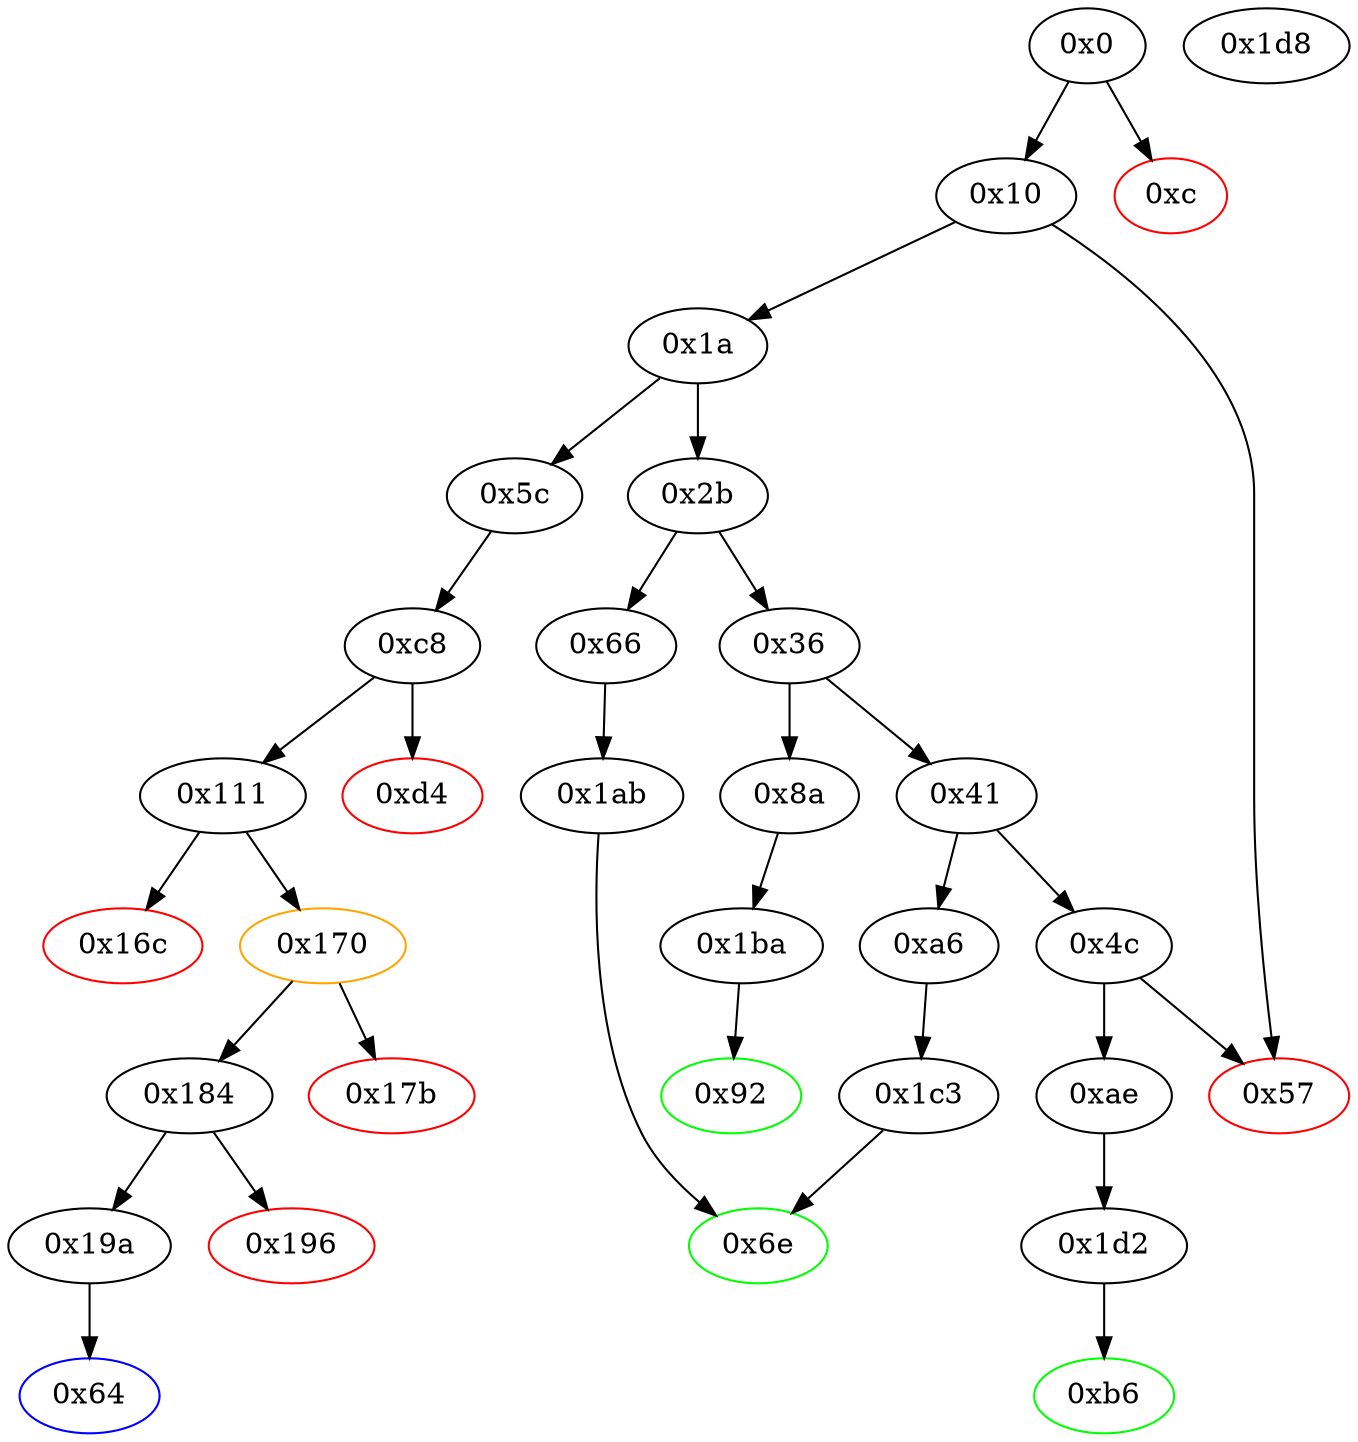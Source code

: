 strict digraph "" {
"0x2b" [fillcolor=white, id="0x2b", style=filled, tooltip="Block 0x2b\n[0x2b:0x35]\n---\nPredecessors: [0x1a]\nSuccessors: [0x36, 0x66]\n---\n0x2b DUP1\n0x2c PUSH4 0x599ea34d\n0x31 EQ\n0x32 PUSH2 0x66\n0x35 JUMPI\n---\n0x2c: V17 = 0x599ea34d\n0x31: V18 = EQ 0x599ea34d V13\n0x32: V19 = 0x66\n0x35: JUMPI 0x66 V18\n---\nEntry stack: [V13]\nStack pops: 1\nStack additions: [S0]\nExit stack: [V13]\n\nDef sites:\nV13: {0x1a.0x1f}\n"];
"0x5c" [fillcolor=white, id="0x5c", style=filled, tooltip="Block 0x5c\n[0x5c:0x63]\n---\nPredecessors: [0x1a]\nSuccessors: [0xc8]\n---\n0x5c JUMPDEST\n0x5d PUSH2 0x64\n0x60 PUSH2 0xc8\n0x63 JUMP\n---\n0x5c: JUMPDEST \n0x5d: V30 = 0x64\n0x60: V31 = 0xc8\n0x63: JUMP 0xc8\n---\nEntry stack: [V13]\nStack pops: 0\nStack additions: [0x64]\nExit stack: [V13, 0x64]\n\nDef sites:\nV13: {0x1a.0x1f}\n"];
"0xc8" [fillcolor=white, id="0xc8", style=filled, tooltip="Block 0xc8\n[0xc8:0xd3]\n---\nPredecessors: [0x5c]\nSuccessors: [0xd4, 0x111]\n---\n0xc8 JUMPDEST\n0xc9 PUSH1 0x3\n0xcb SLOAD\n0xcc PUSH1 0xff\n0xce AND\n0xcf ISZERO\n0xd0 PUSH2 0x111\n0xd3 JUMPI\n---\n0xc8: JUMPDEST \n0xc9: V66 = 0x3\n0xcb: V67 = S[0x3]\n0xcc: V68 = 0xff\n0xce: V69 = AND 0xff V67\n0xcf: V70 = ISZERO V69\n0xd0: V71 = 0x111\n0xd3: JUMPI 0x111 V70\n---\nEntry stack: [V13, 0x64]\nStack pops: 0\nStack additions: []\nExit stack: [V13, 0x64]\n\nDef sites:\nV13: {0x1a.0x1f}\n0x64: {0x5c.0x5d}\n"];
"0x57" [color=red, fillcolor=white, id="0x57", style=filled, tooltip="Block 0x57\n[0x57:0x5b]\n---\nPredecessors: [0x10, 0x4c]\nSuccessors: []\n---\n0x57 JUMPDEST\n0x58 PUSH1 0x0\n0x5a DUP1\n0x5b REVERT\n---\n0x57: JUMPDEST \n0x58: V29 = 0x0\n0x5b: REVERT 0x0 0x0\n---\nEntry stack: [V13]\nStack pops: 0\nStack additions: []\nExit stack: [V13]\n\nDef sites:\nV13: {0x1a.0x1f}\n"];
"0x16c" [color=red, fillcolor=white, id="0x16c", style=filled, tooltip="Block 0x16c\n[0x16c:0x16f]\n---\nPredecessors: [0x111]\nSuccessors: []\n---\n0x16c PUSH1 0x0\n0x16e DUP1\n0x16f REVERT\n---\n0x16c: V125 = 0x0\n0x16f: REVERT 0x0 0x0\n---\nEntry stack: [V13, 0x64, V114, 0x827f32c0, V117, 0x20, V113, V120, V113, 0x0, V114, V122]\nStack pops: 0\nStack additions: []\nExit stack: [V13, 0x64, V114, 0x827f32c0, V117, 0x20, V113, V120, V113, 0x0, V114, V122]\n\nDef sites:\nV13: {0x1a.0x1f}\n0x64: {0x5c.0x5d}\nV114: {0x111.0x146}\n0x827f32c0: {0x111.0x148}\nV117: {0x111.0x152}\n0x20: {0x111.0x154}\nV113: {0x111.0x142}\nV120: {0x111.0x15e}\nV113: {0x111.0x142}\n0x0: {0x111.0x112}\nV114: {0x111.0x146}\nV122: {0x111.0x165}\n"];
"0xb6" [color=green, fillcolor=white, id="0xb6", style=filled, tooltip="Block 0xb6\n[0xb6:0xc7]\n---\nPredecessors: [0x1d2]\nSuccessors: []\n---\n0xb6 JUMPDEST\n0xb7 PUSH1 0x40\n0xb9 DUP1\n0xba MLOAD\n0xbb SWAP2\n0xbc DUP3\n0xbd MSTORE\n0xbe MLOAD\n0xbf SWAP1\n0xc0 DUP2\n0xc1 SWAP1\n0xc2 SUB\n0xc3 PUSH1 0x20\n0xc5 ADD\n0xc6 SWAP1\n0xc7 RETURN\n---\n0xb6: JUMPDEST \n0xb7: V60 = 0x40\n0xba: V61 = M[0x40]\n0xbd: M[V61] = V171\n0xbe: V62 = M[0x40]\n0xc2: V63 = SUB V61 V62\n0xc3: V64 = 0x20\n0xc5: V65 = ADD 0x20 V63\n0xc7: RETURN V62 V65\n---\nEntry stack: [V13, 0xb6, V171]\nStack pops: 1\nStack additions: []\nExit stack: [V13, 0xb6]\n\nDef sites:\nV13: {0x1a.0x1f}\n0xb6: {0xae.0xaf}\nV171: {0x1d2.0x1d5}\n"];
"0x19a" [fillcolor=white, id="0x19a", style=filled, tooltip="Block 0x19a\n[0x19a:0x1aa]\n---\nPredecessors: [0x184]\nSuccessors: [0x64]\n---\n0x19a JUMPDEST\n0x19b POP\n0x19c POP\n0x19d PUSH1 0x3\n0x19f DUP1\n0x1a0 SLOAD\n0x1a1 PUSH1 0xff\n0x1a3 NOT\n0x1a4 AND\n0x1a5 PUSH1 0x1\n0x1a7 OR\n0x1a8 SWAP1\n0x1a9 SSTORE\n0x1aa JUMP\n---\n0x19a: JUMPDEST \n0x19d: V143 = 0x3\n0x1a0: V144 = S[0x3]\n0x1a1: V145 = 0xff\n0x1a3: V146 = NOT 0xff\n0x1a4: V147 = AND 0xffffffffffffffffffffffffffffffffffffffffffffffffffffffffffffff00 V144\n0x1a5: V148 = 0x1\n0x1a7: V149 = OR 0x1 V147\n0x1a9: S[0x3] = V149\n0x1aa: JUMP 0x64\n---\nEntry stack: [V13, 0x64, V136, V137]\nStack pops: 3\nStack additions: []\nExit stack: [V13]\n\nDef sites:\nV13: {0x1a.0x1f}\n0x64: {0x5c.0x5d}\nV136: {0x184.0x18b}\nV137: {0x184.0x18c}\n"];
"0x0" [fillcolor=white, id="0x0", style=filled, tooltip="Block 0x0\n[0x0:0xb]\n---\nPredecessors: []\nSuccessors: [0xc, 0x10]\n---\n0x0 PUSH1 0x80\n0x2 PUSH1 0x40\n0x4 MSTORE\n0x5 CALLVALUE\n0x6 DUP1\n0x7 ISZERO\n0x8 PUSH2 0x10\n0xb JUMPI\n---\n0x0: V0 = 0x80\n0x2: V1 = 0x40\n0x4: M[0x40] = 0x80\n0x5: V2 = CALLVALUE\n0x7: V3 = ISZERO V2\n0x8: V4 = 0x10\n0xb: JUMPI 0x10 V3\n---\nEntry stack: []\nStack pops: 0\nStack additions: [V2]\nExit stack: [V2]\n\nDef sites:\n"];
"0x170" [color=orange, fillcolor=white, id="0x170", style=filled, tooltip="Block 0x170\n[0x170:0x17a]\n---\nPredecessors: [0x111]\nSuccessors: [0x17b, 0x184]\n---\n0x170 JUMPDEST\n0x171 POP\n0x172 GAS\n0x173 CALL\n0x174 ISZERO\n0x175 DUP1\n0x176 ISZERO\n0x177 PUSH2 0x184\n0x17a JUMPI\n---\n0x170: JUMPDEST \n0x172: V126 = GAS\n0x173: V127 = CALL V126 V114 0x0 V113 V120 V113 0x20\n0x174: V128 = ISZERO V127\n0x176: V129 = ISZERO V128\n0x177: V130 = 0x184\n0x17a: JUMPI 0x184 V129\n---\nEntry stack: [V13, 0x64, V114, 0x827f32c0, V117, 0x20, V113, V120, V113, 0x0, V114, V122]\nStack pops: 7\nStack additions: [V128]\nExit stack: [V13, 0x64, V114, 0x827f32c0, V117, V128]\n\nDef sites:\nV13: {0x1a.0x1f}\n0x64: {0x5c.0x5d}\nV114: {0x111.0x146}\n0x827f32c0: {0x111.0x148}\nV117: {0x111.0x152}\n0x20: {0x111.0x154}\nV113: {0x111.0x142}\nV120: {0x111.0x15e}\nV113: {0x111.0x142}\n0x0: {0x111.0x112}\nV114: {0x111.0x146}\nV122: {0x111.0x165}\n"];
"0x1d2" [fillcolor=white, id="0x1d2", style=filled, tooltip="Block 0x1d2\n[0x1d2:0x1d7]\n---\nPredecessors: [0xae]\nSuccessors: [0xb6]\n---\n0x1d2 JUMPDEST\n0x1d3 PUSH1 0x2\n0x1d5 SLOAD\n0x1d6 DUP2\n0x1d7 JUMP\n---\n0x1d2: JUMPDEST \n0x1d3: V170 = 0x2\n0x1d5: V171 = S[0x2]\n0x1d7: JUMP 0xb6\n---\nEntry stack: [V13, 0xb6]\nStack pops: 1\nStack additions: [S0, V171]\nExit stack: [V13, 0xb6, V171]\n\nDef sites:\nV13: {0x1a.0x1f}\n0xb6: {0xae.0xaf}\n"];
"0x111" [fillcolor=white, id="0x111", style=filled, tooltip="Block 0x111\n[0x111:0x16b]\n---\nPredecessors: [0xc8]\nSuccessors: [0x16c, 0x170]\n---\n0x111 JUMPDEST\n0x112 PUSH1 0x0\n0x114 DUP1\n0x115 SLOAD\n0x116 PUSH1 0x1\n0x118 SLOAD\n0x119 PUSH1 0x2\n0x11b SLOAD\n0x11c PUSH1 0x40\n0x11e DUP1\n0x11f MLOAD\n0x120 PUSH4 0x209fccb\n0x125 PUSH1 0xe6\n0x127 SHL\n0x128 DUP2\n0x129 MSTORE\n0x12a PUSH1 0x1\n0x12c PUSH1 0x1\n0x12e PUSH1 0xa0\n0x130 SHL\n0x131 SUB\n0x132 SWAP4\n0x133 DUP5\n0x134 AND\n0x135 PUSH1 0x4\n0x137 DUP3\n0x138 ADD\n0x139 MSTORE\n0x13a PUSH1 0x24\n0x13c DUP2\n0x13d ADD\n0x13e SWAP3\n0x13f SWAP1\n0x140 SWAP3\n0x141 MSTORE\n0x142 MLOAD\n0x143 SWAP2\n0x144 SWAP1\n0x145 SWAP3\n0x146 AND\n0x147 SWAP3\n0x148 PUSH4 0x827f32c0\n0x14d SWAP3\n0x14e PUSH1 0x44\n0x150 DUP1\n0x151 DUP3\n0x152 ADD\n0x153 SWAP4\n0x154 PUSH1 0x20\n0x156 SWAP4\n0x157 SWAP1\n0x158 SWAP3\n0x159 DUP4\n0x15a SWAP1\n0x15b SUB\n0x15c SWAP1\n0x15d SWAP2\n0x15e ADD\n0x15f SWAP1\n0x160 DUP3\n0x161 SWAP1\n0x162 DUP8\n0x163 DUP1\n0x164 EXTCODESIZE\n0x165 ISZERO\n0x166 DUP1\n0x167 ISZERO\n0x168 PUSH2 0x170\n0x16b JUMPI\n---\n0x111: JUMPDEST \n0x112: V92 = 0x0\n0x115: V93 = S[0x0]\n0x116: V94 = 0x1\n0x118: V95 = S[0x1]\n0x119: V96 = 0x2\n0x11b: V97 = S[0x2]\n0x11c: V98 = 0x40\n0x11f: V99 = M[0x40]\n0x120: V100 = 0x209fccb\n0x125: V101 = 0xe6\n0x127: V102 = SHL 0xe6 0x209fccb\n0x129: M[V99] = 0x827f32c000000000000000000000000000000000000000000000000000000000\n0x12a: V103 = 0x1\n0x12c: V104 = 0x1\n0x12e: V105 = 0xa0\n0x130: V106 = SHL 0xa0 0x1\n0x131: V107 = SUB 0x10000000000000000000000000000000000000000 0x1\n0x134: V108 = AND 0xffffffffffffffffffffffffffffffffffffffff V95\n0x135: V109 = 0x4\n0x138: V110 = ADD V99 0x4\n0x139: M[V110] = V108\n0x13a: V111 = 0x24\n0x13d: V112 = ADD V99 0x24\n0x141: M[V112] = V97\n0x142: V113 = M[0x40]\n0x146: V114 = AND V93 0xffffffffffffffffffffffffffffffffffffffff\n0x148: V115 = 0x827f32c0\n0x14e: V116 = 0x44\n0x152: V117 = ADD V99 0x44\n0x154: V118 = 0x20\n0x15b: V119 = SUB V99 V113\n0x15e: V120 = ADD 0x44 V119\n0x164: V121 = EXTCODESIZE V114\n0x165: V122 = ISZERO V121\n0x167: V123 = ISZERO V122\n0x168: V124 = 0x170\n0x16b: JUMPI 0x170 V123\n---\nEntry stack: [V13, 0x64]\nStack pops: 0\nStack additions: [V114, 0x827f32c0, V117, 0x20, V113, V120, V113, 0x0, V114, V122]\nExit stack: [V13, 0x64, V114, 0x827f32c0, V117, 0x20, V113, V120, V113, 0x0, V114, V122]\n\nDef sites:\nV13: {0x1a.0x1f}\n0x64: {0x5c.0x5d}\n"];
"0x8a" [fillcolor=white, id="0x8a", style=filled, tooltip="Block 0x8a\n[0x8a:0x91]\n---\nPredecessors: [0x36]\nSuccessors: [0x1ba]\n---\n0x8a JUMPDEST\n0x8b PUSH2 0x92\n0x8e PUSH2 0x1ba\n0x91 JUMP\n---\n0x8a: JUMPDEST \n0x8b: V46 = 0x92\n0x8e: V47 = 0x1ba\n0x91: JUMP 0x1ba\n---\nEntry stack: [V13]\nStack pops: 0\nStack additions: [0x92]\nExit stack: [V13, 0x92]\n\nDef sites:\nV13: {0x1a.0x1f}\n"];
"0x92" [color=green, fillcolor=white, id="0x92", style=filled, tooltip="Block 0x92\n[0x92:0xa5]\n---\nPredecessors: [0x1ba]\nSuccessors: []\n---\n0x92 JUMPDEST\n0x93 PUSH1 0x40\n0x95 DUP1\n0x96 MLOAD\n0x97 SWAP2\n0x98 ISZERO\n0x99 ISZERO\n0x9a DUP3\n0x9b MSTORE\n0x9c MLOAD\n0x9d SWAP1\n0x9e DUP2\n0x9f SWAP1\n0xa0 SUB\n0xa1 PUSH1 0x20\n0xa3 ADD\n0xa4 SWAP1\n0xa5 RETURN\n---\n0x92: JUMPDEST \n0x93: V48 = 0x40\n0x96: V49 = M[0x40]\n0x98: V50 = ISZERO V161\n0x99: V51 = ISZERO V50\n0x9b: M[V49] = V51\n0x9c: V52 = M[0x40]\n0xa0: V53 = SUB V49 V52\n0xa1: V54 = 0x20\n0xa3: V55 = ADD 0x20 V53\n0xa5: RETURN V52 V55\n---\nEntry stack: [V13, 0x92, V161]\nStack pops: 1\nStack additions: []\nExit stack: [V13, 0x92]\n\nDef sites:\nV13: {0x1a.0x1f}\n0x92: {0x8a.0x8b}\nV161: {0x1ba.0x1c0}\n"];
"0xd4" [color=red, fillcolor=white, id="0xd4", style=filled, tooltip="Block 0xd4\n[0xd4:0x110]\n---\nPredecessors: [0xc8]\nSuccessors: []\n---\n0xd4 PUSH1 0x40\n0xd6 DUP1\n0xd7 MLOAD\n0xd8 PUSH3 0x461bcd\n0xdc PUSH1 0xe5\n0xde SHL\n0xdf DUP2\n0xe0 MSTORE\n0xe1 PUSH1 0x20\n0xe3 PUSH1 0x4\n0xe5 DUP3\n0xe6 ADD\n0xe7 MSTORE\n0xe8 PUSH1 0xe\n0xea PUSH1 0x24\n0xec DUP3\n0xed ADD\n0xee MSTORE\n0xef PUSH14 0x185b1c9958591e481b5a5b9d1959\n0xfe PUSH1 0x92\n0x100 SHL\n0x101 PUSH1 0x44\n0x103 DUP3\n0x104 ADD\n0x105 MSTORE\n0x106 SWAP1\n0x107 MLOAD\n0x108 SWAP1\n0x109 DUP2\n0x10a SWAP1\n0x10b SUB\n0x10c PUSH1 0x64\n0x10e ADD\n0x10f SWAP1\n0x110 REVERT\n---\n0xd4: V72 = 0x40\n0xd7: V73 = M[0x40]\n0xd8: V74 = 0x461bcd\n0xdc: V75 = 0xe5\n0xde: V76 = SHL 0xe5 0x461bcd\n0xe0: M[V73] = 0x8c379a000000000000000000000000000000000000000000000000000000000\n0xe1: V77 = 0x20\n0xe3: V78 = 0x4\n0xe6: V79 = ADD V73 0x4\n0xe7: M[V79] = 0x20\n0xe8: V80 = 0xe\n0xea: V81 = 0x24\n0xed: V82 = ADD V73 0x24\n0xee: M[V82] = 0xe\n0xef: V83 = 0x185b1c9958591e481b5a5b9d1959\n0xfe: V84 = 0x92\n0x100: V85 = SHL 0x92 0x185b1c9958591e481b5a5b9d1959\n0x101: V86 = 0x44\n0x104: V87 = ADD V73 0x44\n0x105: M[V87] = 0x616c7265616479206d696e746564000000000000000000000000000000000000\n0x107: V88 = M[0x40]\n0x10b: V89 = SUB V73 V88\n0x10c: V90 = 0x64\n0x10e: V91 = ADD 0x64 V89\n0x110: REVERT V88 V91\n---\nEntry stack: [V13, 0x64]\nStack pops: 0\nStack additions: []\nExit stack: [V13, 0x64]\n\nDef sites:\nV13: {0x1a.0x1f}\n0x64: {0x5c.0x5d}\n"];
"0x1a" [fillcolor=white, id="0x1a", style=filled, tooltip="Block 0x1a\n[0x1a:0x2a]\n---\nPredecessors: [0x10]\nSuccessors: [0x2b, 0x5c]\n---\n0x1a PUSH1 0x0\n0x1c CALLDATALOAD\n0x1d PUSH1 0xe0\n0x1f SHR\n0x20 DUP1\n0x21 PUSH4 0x1249c58b\n0x26 EQ\n0x27 PUSH2 0x5c\n0x2a JUMPI\n---\n0x1a: V10 = 0x0\n0x1c: V11 = CALLDATALOAD 0x0\n0x1d: V12 = 0xe0\n0x1f: V13 = SHR 0xe0 V11\n0x21: V14 = 0x1249c58b\n0x26: V15 = EQ 0x1249c58b V13\n0x27: V16 = 0x5c\n0x2a: JUMPI 0x5c V15\n---\nEntry stack: []\nStack pops: 0\nStack additions: [V13]\nExit stack: [V13]\n\nDef sites:\n"];
"0x17b" [color=red, fillcolor=white, id="0x17b", style=filled, tooltip="Block 0x17b\n[0x17b:0x183]\n---\nPredecessors: [0x170]\nSuccessors: []\n---\n0x17b RETURNDATASIZE\n0x17c PUSH1 0x0\n0x17e DUP1\n0x17f RETURNDATACOPY\n0x180 RETURNDATASIZE\n0x181 PUSH1 0x0\n0x183 REVERT\n---\n0x17b: V131 = RETURNDATASIZE\n0x17c: V132 = 0x0\n0x17f: RETURNDATACOPY 0x0 0x0 V131\n0x180: V133 = RETURNDATASIZE\n0x181: V134 = 0x0\n0x183: REVERT 0x0 V133\n---\nEntry stack: [V13, 0x64, V114, 0x827f32c0, V117, V128]\nStack pops: 0\nStack additions: []\nExit stack: [V13, 0x64, V114, 0x827f32c0, V117, V128]\n\nDef sites:\nV13: {0x1a.0x1f}\n0x64: {0x5c.0x5d}\nV114: {0x111.0x146}\n0x827f32c0: {0x111.0x148}\nV117: {0x111.0x152}\nV128: {0x170.0x174}\n"];
"0xae" [fillcolor=white, id="0xae", style=filled, tooltip="Block 0xae\n[0xae:0xb5]\n---\nPredecessors: [0x4c]\nSuccessors: [0x1d2]\n---\n0xae JUMPDEST\n0xaf PUSH2 0xb6\n0xb2 PUSH2 0x1d2\n0xb5 JUMP\n---\n0xae: JUMPDEST \n0xaf: V58 = 0xb6\n0xb2: V59 = 0x1d2\n0xb5: JUMP 0x1d2\n---\nEntry stack: [V13]\nStack pops: 0\nStack additions: [0xb6]\nExit stack: [V13, 0xb6]\n\nDef sites:\nV13: {0x1a.0x1f}\n"];
"0x6e" [color=green, fillcolor=white, id="0x6e", style=filled, tooltip="Block 0x6e\n[0x6e:0x89]\n---\nPredecessors: [0x1ab, 0x1c3]\nSuccessors: []\n---\n0x6e JUMPDEST\n0x6f PUSH1 0x40\n0x71 DUP1\n0x72 MLOAD\n0x73 PUSH1 0x1\n0x75 PUSH1 0x1\n0x77 PUSH1 0xa0\n0x79 SHL\n0x7a SUB\n0x7b SWAP1\n0x7c SWAP3\n0x7d AND\n0x7e DUP3\n0x7f MSTORE\n0x80 MLOAD\n0x81 SWAP1\n0x82 DUP2\n0x83 SWAP1\n0x84 SUB\n0x85 PUSH1 0x20\n0x87 ADD\n0x88 SWAP1\n0x89 RETURN\n---\n0x6e: JUMPDEST \n0x6f: V34 = 0x40\n0x72: V35 = M[0x40]\n0x73: V36 = 0x1\n0x75: V37 = 0x1\n0x77: V38 = 0xa0\n0x79: V39 = SHL 0xa0 0x1\n0x7a: V40 = SUB 0x10000000000000000000000000000000000000000 0x1\n0x7d: V41 = AND S0 0xffffffffffffffffffffffffffffffffffffffff\n0x7f: M[V35] = V41\n0x80: V42 = M[0x40]\n0x84: V43 = SUB V35 V42\n0x85: V44 = 0x20\n0x87: V45 = ADD 0x20 V43\n0x89: RETURN V42 V45\n---\nEntry stack: [V13, 0x6e, S0]\nStack pops: 1\nStack additions: []\nExit stack: [V13, 0x6e]\n\nDef sites:\nV13: {0x1a.0x1f}\n0x6e: {0xa6.0xa7, 0x66.0x67}\nS0: {0x1ab.0x1b7, 0x1c3.0x1cf}\n"];
"0x1ba" [fillcolor=white, id="0x1ba", style=filled, tooltip="Block 0x1ba\n[0x1ba:0x1c2]\n---\nPredecessors: [0x8a]\nSuccessors: [0x92]\n---\n0x1ba JUMPDEST\n0x1bb PUSH1 0x3\n0x1bd SLOAD\n0x1be PUSH1 0xff\n0x1c0 AND\n0x1c1 DUP2\n0x1c2 JUMP\n---\n0x1ba: JUMPDEST \n0x1bb: V158 = 0x3\n0x1bd: V159 = S[0x3]\n0x1be: V160 = 0xff\n0x1c0: V161 = AND 0xff V159\n0x1c2: JUMP 0x92\n---\nEntry stack: [V13, 0x92]\nStack pops: 1\nStack additions: [S0, V161]\nExit stack: [V13, 0x92, V161]\n\nDef sites:\nV13: {0x1a.0x1f}\n0x92: {0x8a.0x8b}\n"];
"0xc" [color=red, fillcolor=white, id="0xc", style=filled, tooltip="Block 0xc\n[0xc:0xf]\n---\nPredecessors: [0x0]\nSuccessors: []\n---\n0xc PUSH1 0x0\n0xe DUP1\n0xf REVERT\n---\n0xc: V5 = 0x0\n0xf: REVERT 0x0 0x0\n---\nEntry stack: [V2]\nStack pops: 0\nStack additions: []\nExit stack: [V2]\n\nDef sites:\nV2: {0x0.0x5}\n"];
"0x196" [color=red, fillcolor=white, id="0x196", style=filled, tooltip="Block 0x196\n[0x196:0x199]\n---\nPredecessors: [0x184]\nSuccessors: []\n---\n0x196 PUSH1 0x0\n0x198 DUP1\n0x199 REVERT\n---\n0x196: V142 = 0x0\n0x199: REVERT 0x0 0x0\n---\nEntry stack: [V13, 0x64, V136, V137]\nStack pops: 0\nStack additions: []\nExit stack: [V13, 0x64, V136, V137]\n\nDef sites:\nV13: {0x1a.0x1f}\n0x64: {0x5c.0x5d}\nV136: {0x184.0x18b}\nV137: {0x184.0x18c}\n"];
"0xa6" [fillcolor=white, id="0xa6", style=filled, tooltip="Block 0xa6\n[0xa6:0xad]\n---\nPredecessors: [0x41]\nSuccessors: [0x1c3]\n---\n0xa6 JUMPDEST\n0xa7 PUSH2 0x6e\n0xaa PUSH2 0x1c3\n0xad JUMP\n---\n0xa6: JUMPDEST \n0xa7: V56 = 0x6e\n0xaa: V57 = 0x1c3\n0xad: JUMP 0x1c3\n---\nEntry stack: [V13]\nStack pops: 0\nStack additions: [0x6e]\nExit stack: [V13, 0x6e]\n\nDef sites:\nV13: {0x1a.0x1f}\n"];
"0x184" [fillcolor=white, id="0x184", style=filled, tooltip="Block 0x184\n[0x184:0x195]\n---\nPredecessors: [0x170]\nSuccessors: [0x196, 0x19a]\n---\n0x184 JUMPDEST\n0x185 POP\n0x186 POP\n0x187 POP\n0x188 POP\n0x189 PUSH1 0x40\n0x18b MLOAD\n0x18c RETURNDATASIZE\n0x18d PUSH1 0x20\n0x18f DUP2\n0x190 LT\n0x191 ISZERO\n0x192 PUSH2 0x19a\n0x195 JUMPI\n---\n0x184: JUMPDEST \n0x189: V135 = 0x40\n0x18b: V136 = M[0x40]\n0x18c: V137 = RETURNDATASIZE\n0x18d: V138 = 0x20\n0x190: V139 = LT V137 0x20\n0x191: V140 = ISZERO V139\n0x192: V141 = 0x19a\n0x195: JUMPI 0x19a V140\n---\nEntry stack: [V13, 0x64, V114, 0x827f32c0, V117, V128]\nStack pops: 4\nStack additions: [V136, V137]\nExit stack: [V13, 0x64, V136, V137]\n\nDef sites:\nV13: {0x1a.0x1f}\n0x64: {0x5c.0x5d}\nV114: {0x111.0x146}\n0x827f32c0: {0x111.0x148}\nV117: {0x111.0x152}\nV128: {0x170.0x174}\n"];
"0x36" [fillcolor=white, id="0x36", style=filled, tooltip="Block 0x36\n[0x36:0x40]\n---\nPredecessors: [0x2b]\nSuccessors: [0x41, 0x8a]\n---\n0x36 DUP1\n0x37 PUSH4 0x814ae492\n0x3c EQ\n0x3d PUSH2 0x8a\n0x40 JUMPI\n---\n0x37: V20 = 0x814ae492\n0x3c: V21 = EQ 0x814ae492 V13\n0x3d: V22 = 0x8a\n0x40: JUMPI 0x8a V21\n---\nEntry stack: [V13]\nStack pops: 1\nStack additions: [S0]\nExit stack: [V13]\n\nDef sites:\nV13: {0x1a.0x1f}\n"];
"0x1d8" [fillcolor=white, id="0x1d8", style=filled, tooltip="Block 0x1d8\n[0x1d8:0x211]\n---\nPredecessors: []\nSuccessors: []\n---\n0x1d8 INVALID\n0x1d9 LOG2\n0x1da PUSH6 0x627a7a723058\n0x1e1 SHA3\n0x1e2 JUMP\n0x1e3 DUP4\n0x1e4 MISSING 0xbf\n0x1e5 PUSH25 0x2bc06e8f2933f64dce476ef46183ea06cdd7c1ebe260b55169\n0x1ff MISSING 0xad\n0x200 SELFDESTRUCT\n0x201 PUSH16 0x64736f6c634300050a0032\n---\n0x1d8: INVALID \n0x1d9: LOG S0 S1 S2 S3\n0x1da: V172 = 0x627a7a723058\n0x1e1: V173 = SHA3 0x627a7a723058 S4\n0x1e2: JUMP V173\n0x1e4: MISSING 0xbf\n0x1e5: V174 = 0x2bc06e8f2933f64dce476ef46183ea06cdd7c1ebe260b55169\n0x1ff: MISSING 0xad\n0x200: SELFDESTRUCT S0\n0x201: V175 = 0x64736f6c634300050a0032\n---\nEntry stack: []\nStack pops: 0\nStack additions: [S3, S0, S1, S2, S3, 0x2bc06e8f2933f64dce476ef46183ea06cdd7c1ebe260b55169, 0x64736f6c634300050a0032]\nExit stack: []\n\nDef sites:\n"];
"0x1ab" [fillcolor=white, id="0x1ab", style=filled, tooltip="Block 0x1ab\n[0x1ab:0x1b9]\n---\nPredecessors: [0x66]\nSuccessors: [0x6e]\n---\n0x1ab JUMPDEST\n0x1ac PUSH1 0x1\n0x1ae SLOAD\n0x1af PUSH1 0x1\n0x1b1 PUSH1 0x1\n0x1b3 PUSH1 0xa0\n0x1b5 SHL\n0x1b6 SUB\n0x1b7 AND\n0x1b8 DUP2\n0x1b9 JUMP\n---\n0x1ab: JUMPDEST \n0x1ac: V150 = 0x1\n0x1ae: V151 = S[0x1]\n0x1af: V152 = 0x1\n0x1b1: V153 = 0x1\n0x1b3: V154 = 0xa0\n0x1b5: V155 = SHL 0xa0 0x1\n0x1b6: V156 = SUB 0x10000000000000000000000000000000000000000 0x1\n0x1b7: V157 = AND 0xffffffffffffffffffffffffffffffffffffffff V151\n0x1b9: JUMP 0x6e\n---\nEntry stack: [V13, 0x6e]\nStack pops: 1\nStack additions: [S0, V157]\nExit stack: [V13, 0x6e, V157]\n\nDef sites:\nV13: {0x1a.0x1f}\n0x6e: {0x66.0x67}\n"];
"0x1c3" [fillcolor=white, id="0x1c3", style=filled, tooltip="Block 0x1c3\n[0x1c3:0x1d1]\n---\nPredecessors: [0xa6]\nSuccessors: [0x6e]\n---\n0x1c3 JUMPDEST\n0x1c4 PUSH1 0x0\n0x1c6 SLOAD\n0x1c7 PUSH1 0x1\n0x1c9 PUSH1 0x1\n0x1cb PUSH1 0xa0\n0x1cd SHL\n0x1ce SUB\n0x1cf AND\n0x1d0 DUP2\n0x1d1 JUMP\n---\n0x1c3: JUMPDEST \n0x1c4: V162 = 0x0\n0x1c6: V163 = S[0x0]\n0x1c7: V164 = 0x1\n0x1c9: V165 = 0x1\n0x1cb: V166 = 0xa0\n0x1cd: V167 = SHL 0xa0 0x1\n0x1ce: V168 = SUB 0x10000000000000000000000000000000000000000 0x1\n0x1cf: V169 = AND 0xffffffffffffffffffffffffffffffffffffffff V163\n0x1d1: JUMP 0x6e\n---\nEntry stack: [V13, 0x6e]\nStack pops: 1\nStack additions: [S0, V169]\nExit stack: [V13, 0x6e, V169]\n\nDef sites:\nV13: {0x1a.0x1f}\n0x6e: {0xa6.0xa7}\n"];
"0x4c" [fillcolor=white, id="0x4c", style=filled, tooltip="Block 0x4c\n[0x4c:0x56]\n---\nPredecessors: [0x41]\nSuccessors: [0x57, 0xae]\n---\n0x4c DUP1\n0x4d PUSH4 0xaa8c217c\n0x52 EQ\n0x53 PUSH2 0xae\n0x56 JUMPI\n---\n0x4d: V26 = 0xaa8c217c\n0x52: V27 = EQ 0xaa8c217c V13\n0x53: V28 = 0xae\n0x56: JUMPI 0xae V27\n---\nEntry stack: [V13]\nStack pops: 1\nStack additions: [S0]\nExit stack: [V13]\n\nDef sites:\nV13: {0x1a.0x1f}\n"];
"0x66" [fillcolor=white, id="0x66", style=filled, tooltip="Block 0x66\n[0x66:0x6d]\n---\nPredecessors: [0x2b]\nSuccessors: [0x1ab]\n---\n0x66 JUMPDEST\n0x67 PUSH2 0x6e\n0x6a PUSH2 0x1ab\n0x6d JUMP\n---\n0x66: JUMPDEST \n0x67: V32 = 0x6e\n0x6a: V33 = 0x1ab\n0x6d: JUMP 0x1ab\n---\nEntry stack: [V13]\nStack pops: 0\nStack additions: [0x6e]\nExit stack: [V13, 0x6e]\n\nDef sites:\nV13: {0x1a.0x1f}\n"];
"0x64" [color=blue, fillcolor=white, id="0x64", style=filled, tooltip="Block 0x64\n[0x64:0x65]\n---\nPredecessors: [0x19a]\nSuccessors: []\n---\n0x64 JUMPDEST\n0x65 STOP\n---\n0x64: JUMPDEST \n0x65: STOP \n---\nEntry stack: [V13]\nStack pops: 0\nStack additions: []\nExit stack: [V13]\n\nDef sites:\nV13: {0x1a.0x1f}\n"];
"0x41" [fillcolor=white, id="0x41", style=filled, tooltip="Block 0x41\n[0x41:0x4b]\n---\nPredecessors: [0x36]\nSuccessors: [0x4c, 0xa6]\n---\n0x41 DUP1\n0x42 PUSH4 0x9563dceb\n0x47 EQ\n0x48 PUSH2 0xa6\n0x4b JUMPI\n---\n0x42: V23 = 0x9563dceb\n0x47: V24 = EQ 0x9563dceb V13\n0x48: V25 = 0xa6\n0x4b: JUMPI 0xa6 V24\n---\nEntry stack: [V13]\nStack pops: 1\nStack additions: [S0]\nExit stack: [V13]\n\nDef sites:\nV13: {0x1a.0x1f}\n"];
"0x10" [fillcolor=white, id="0x10", style=filled, tooltip="Block 0x10\n[0x10:0x19]\n---\nPredecessors: [0x0]\nSuccessors: [0x1a, 0x57]\n---\n0x10 JUMPDEST\n0x11 POP\n0x12 PUSH1 0x4\n0x14 CALLDATASIZE\n0x15 LT\n0x16 PUSH2 0x57\n0x19 JUMPI\n---\n0x10: JUMPDEST \n0x12: V6 = 0x4\n0x14: V7 = CALLDATASIZE\n0x15: V8 = LT V7 0x4\n0x16: V9 = 0x57\n0x19: JUMPI 0x57 V8\n---\nEntry stack: [V2]\nStack pops: 1\nStack additions: []\nExit stack: []\n\nDef sites:\nV2: {0x0.0x5}\n"];
"0x2b" -> "0x66";
"0x2b" -> "0x36";
"0x5c" -> "0xc8";
"0xc8" -> "0xd4";
"0xc8" -> "0x111";
"0x19a" -> "0x64";
"0x0" -> "0xc";
"0x0" -> "0x10";
"0x170" -> "0x17b";
"0x170" -> "0x184";
"0x1d2" -> "0xb6";
"0x111" -> "0x16c";
"0x111" -> "0x170";
"0x8a" -> "0x1ba";
"0x1a" -> "0x5c";
"0x1a" -> "0x2b";
"0xae" -> "0x1d2";
"0x1ba" -> "0x92";
"0xa6" -> "0x1c3";
"0x184" -> "0x19a";
"0x184" -> "0x196";
"0x36" -> "0x8a";
"0x36" -> "0x41";
"0x1ab" -> "0x6e";
"0x1c3" -> "0x6e";
"0x4c" -> "0xae";
"0x4c" -> "0x57";
"0x66" -> "0x1ab";
"0x41" -> "0xa6";
"0x41" -> "0x4c";
"0x10" -> "0x1a";
"0x10" -> "0x57";
}
